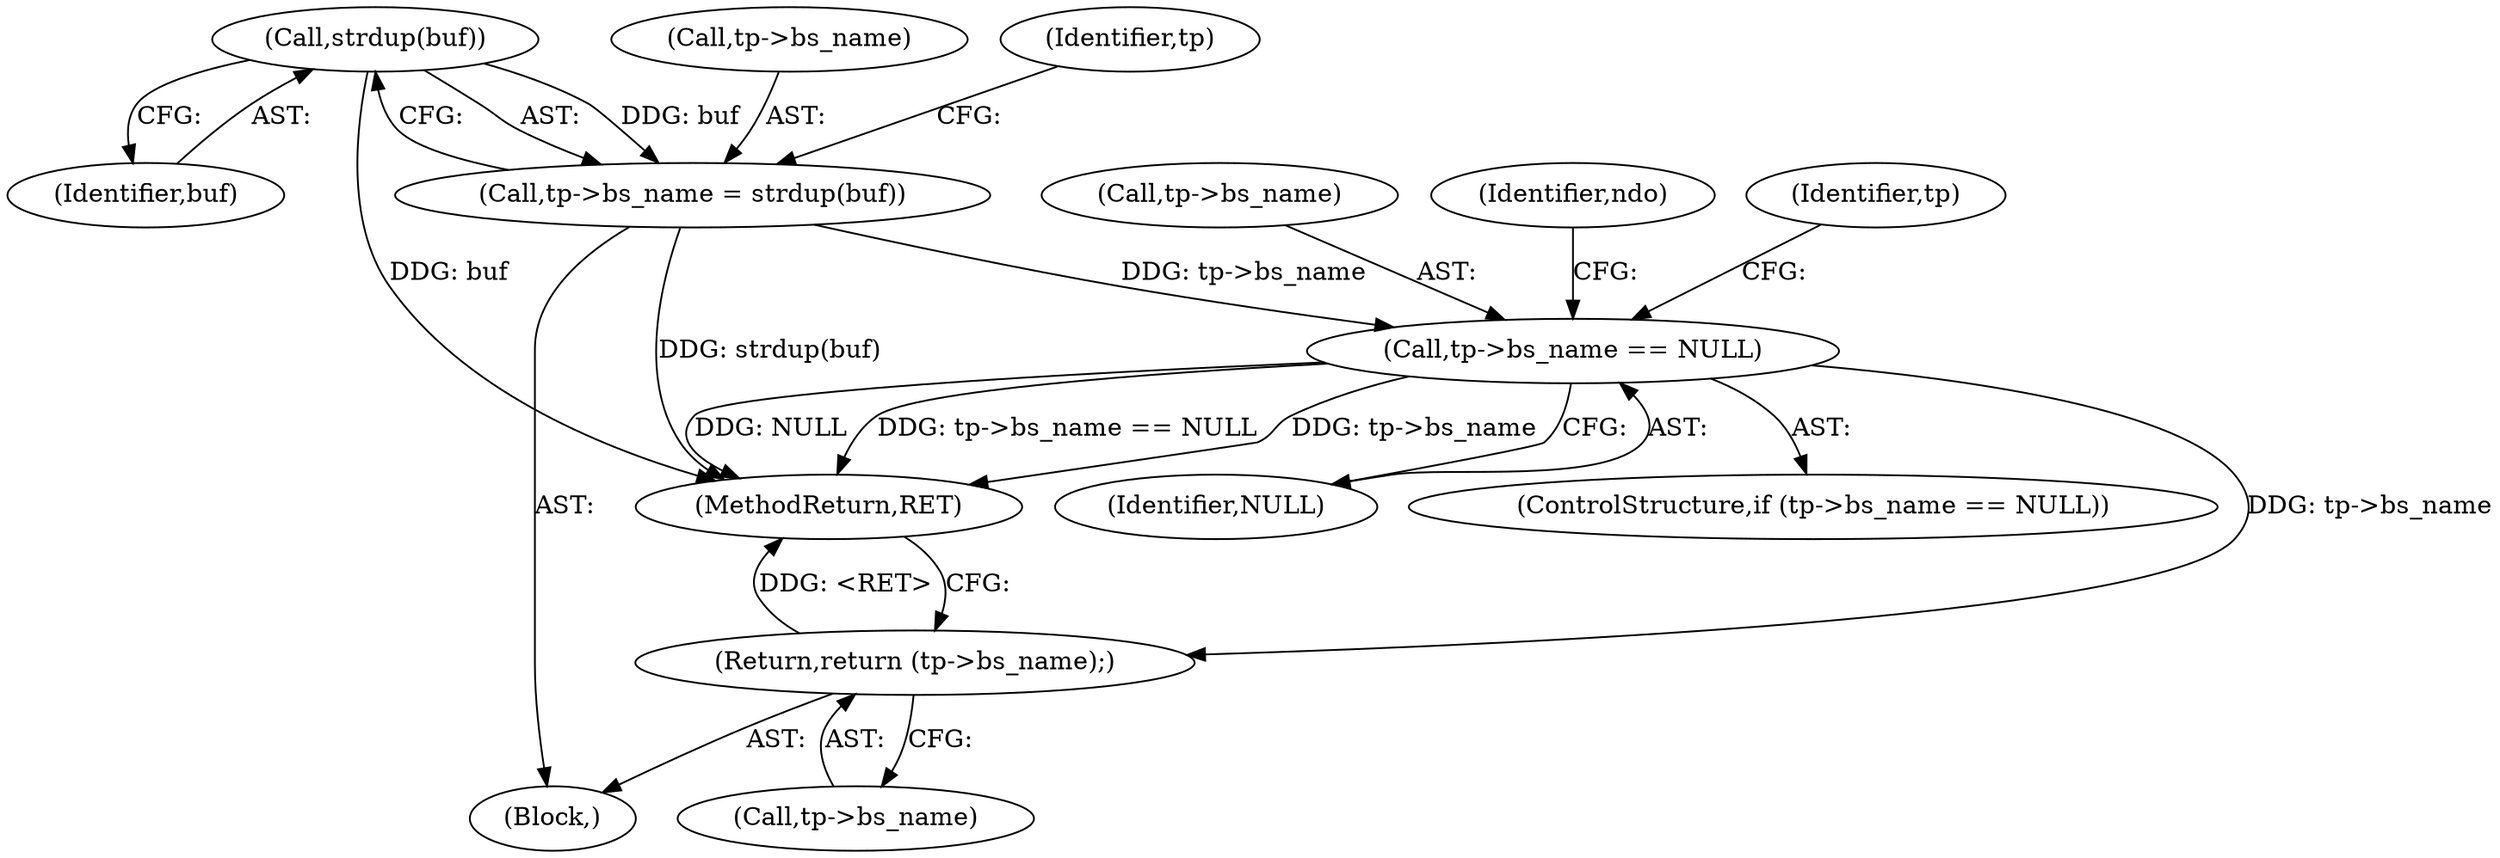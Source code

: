 digraph "0_tcpdump_730fc35968c5433b9e2a829779057f4f9495dc51@API" {
"1000182" [label="(Call,strdup(buf))"];
"1000178" [label="(Call,tp->bs_name = strdup(buf))"];
"1000185" [label="(Call,tp->bs_name == NULL)"];
"1000193" [label="(Return,return (tp->bs_name);)"];
"1000186" [label="(Call,tp->bs_name)"];
"1000191" [label="(Identifier,ndo)"];
"1000183" [label="(Identifier,buf)"];
"1000178" [label="(Call,tp->bs_name = strdup(buf))"];
"1000185" [label="(Call,tp->bs_name == NULL)"];
"1000179" [label="(Call,tp->bs_name)"];
"1000194" [label="(Call,tp->bs_name)"];
"1000103" [label="(Block,)"];
"1000195" [label="(Identifier,tp)"];
"1000197" [label="(MethodReturn,RET)"];
"1000193" [label="(Return,return (tp->bs_name);)"];
"1000182" [label="(Call,strdup(buf))"];
"1000189" [label="(Identifier,NULL)"];
"1000187" [label="(Identifier,tp)"];
"1000184" [label="(ControlStructure,if (tp->bs_name == NULL))"];
"1000182" -> "1000178"  [label="AST: "];
"1000182" -> "1000183"  [label="CFG: "];
"1000183" -> "1000182"  [label="AST: "];
"1000178" -> "1000182"  [label="CFG: "];
"1000182" -> "1000197"  [label="DDG: buf"];
"1000182" -> "1000178"  [label="DDG: buf"];
"1000178" -> "1000103"  [label="AST: "];
"1000179" -> "1000178"  [label="AST: "];
"1000187" -> "1000178"  [label="CFG: "];
"1000178" -> "1000197"  [label="DDG: strdup(buf)"];
"1000178" -> "1000185"  [label="DDG: tp->bs_name"];
"1000185" -> "1000184"  [label="AST: "];
"1000185" -> "1000189"  [label="CFG: "];
"1000186" -> "1000185"  [label="AST: "];
"1000189" -> "1000185"  [label="AST: "];
"1000191" -> "1000185"  [label="CFG: "];
"1000195" -> "1000185"  [label="CFG: "];
"1000185" -> "1000197"  [label="DDG: tp->bs_name == NULL"];
"1000185" -> "1000197"  [label="DDG: tp->bs_name"];
"1000185" -> "1000197"  [label="DDG: NULL"];
"1000185" -> "1000193"  [label="DDG: tp->bs_name"];
"1000193" -> "1000103"  [label="AST: "];
"1000193" -> "1000194"  [label="CFG: "];
"1000194" -> "1000193"  [label="AST: "];
"1000197" -> "1000193"  [label="CFG: "];
"1000193" -> "1000197"  [label="DDG: <RET>"];
}
